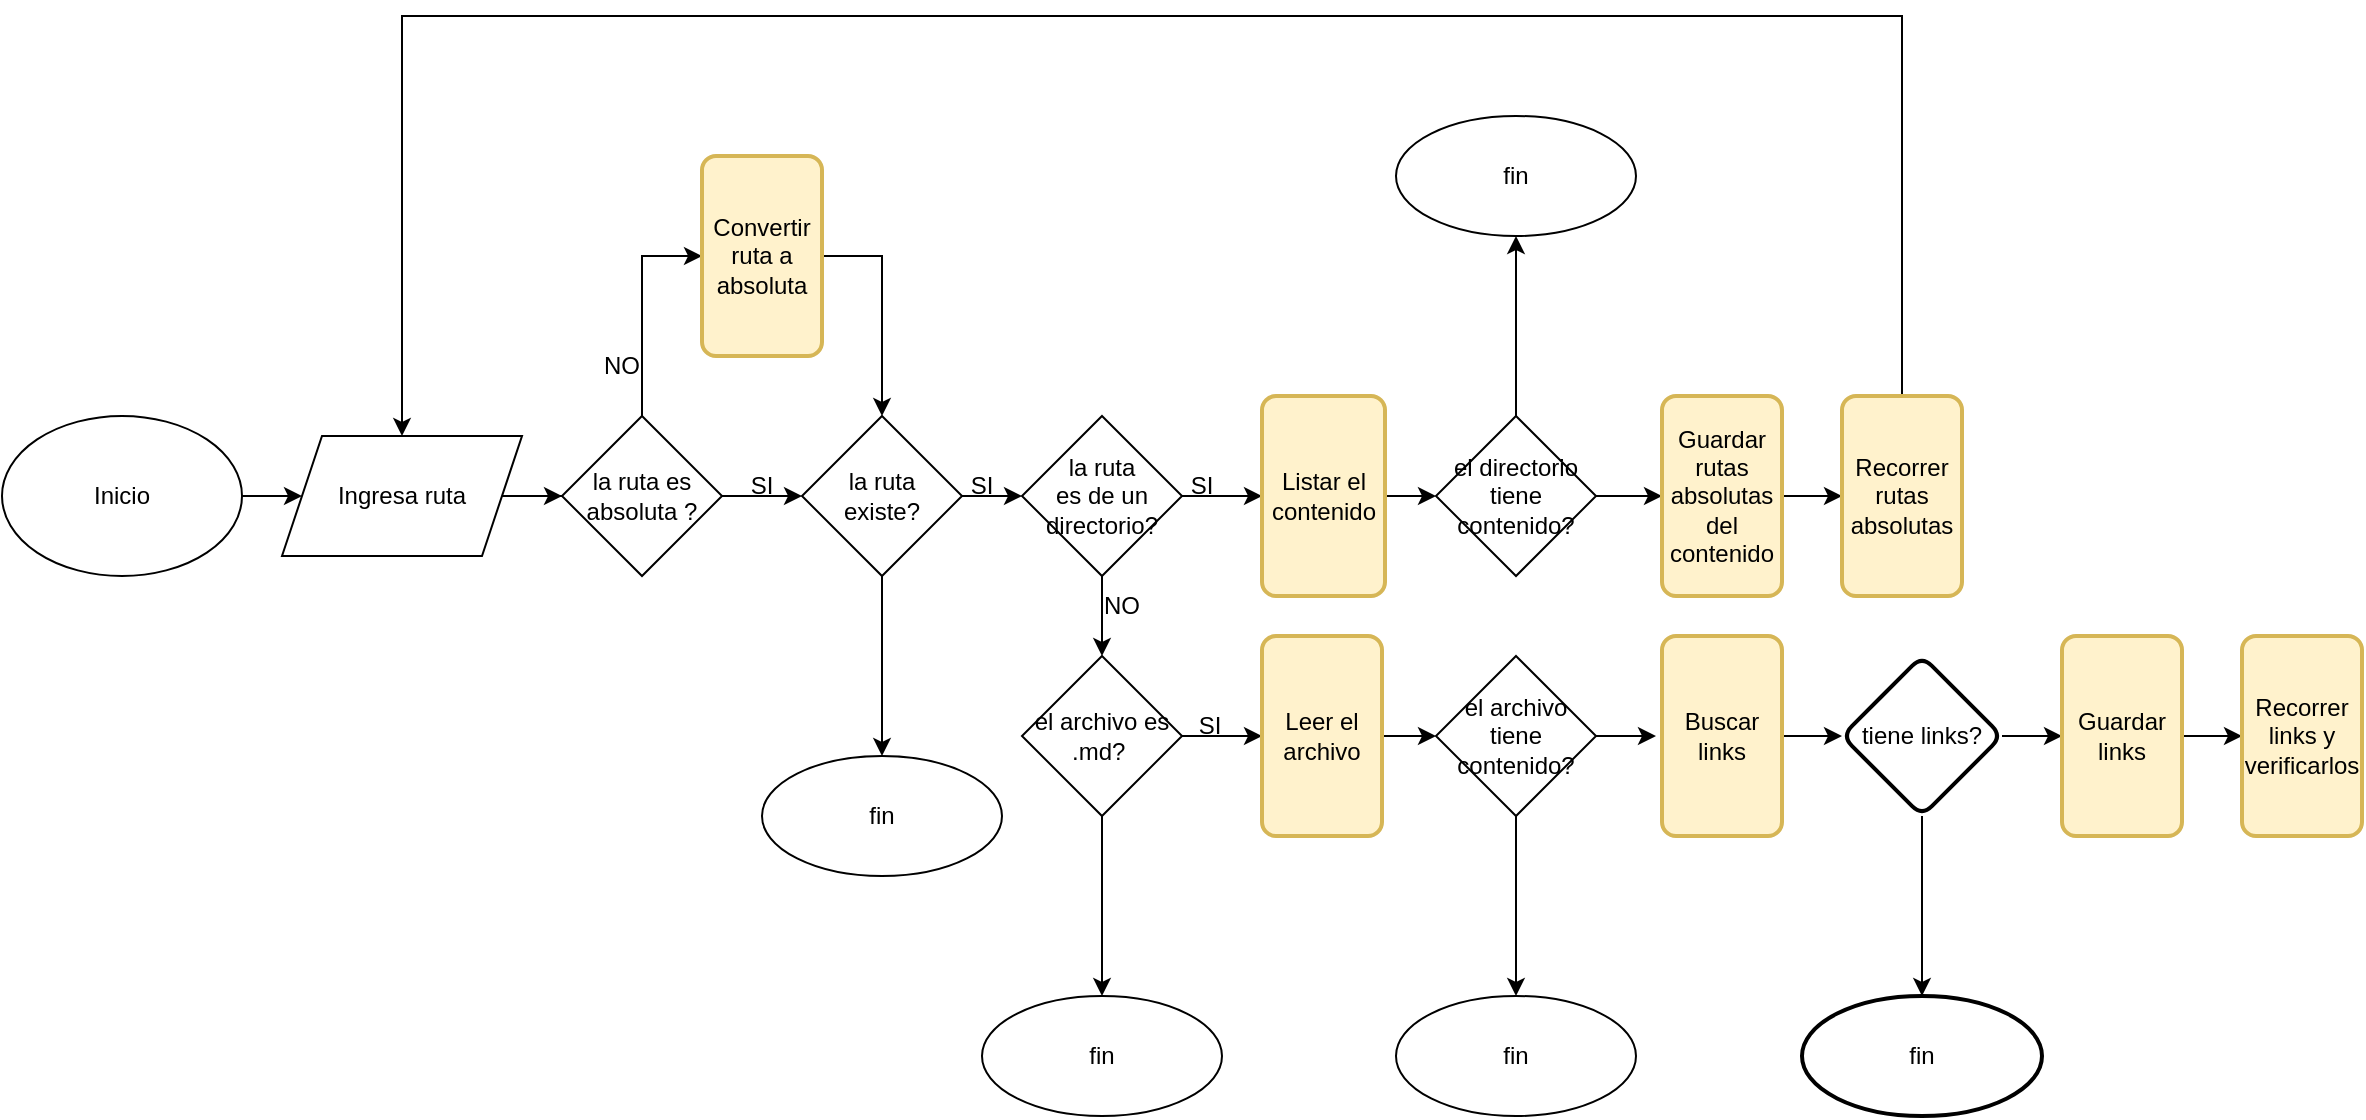 <mxfile version="20.3.0" type="github">
  <diagram id="26Ks7-_Uhja3DBGOs-ar" name="Página-1">
    <mxGraphModel dx="2249" dy="794" grid="1" gridSize="10" guides="1" tooltips="1" connect="1" arrows="1" fold="1" page="1" pageScale="1" pageWidth="827" pageHeight="1169" math="0" shadow="0">
      <root>
        <mxCell id="0" />
        <mxCell id="1" parent="0" />
        <mxCell id="2Gd0TbTfjD6tGiB_V3G2-24" value="" style="edgeStyle=orthogonalEdgeStyle;rounded=0;orthogonalLoop=1;jettySize=auto;html=1;" parent="1" source="2Gd0TbTfjD6tGiB_V3G2-1" target="2Gd0TbTfjD6tGiB_V3G2-2" edge="1">
          <mxGeometry relative="1" as="geometry" />
        </mxCell>
        <mxCell id="2Gd0TbTfjD6tGiB_V3G2-1" value="Inicio" style="ellipse;whiteSpace=wrap;html=1;" parent="1" vertex="1">
          <mxGeometry x="-220" y="280" width="120" height="80" as="geometry" />
        </mxCell>
        <mxCell id="2Gd0TbTfjD6tGiB_V3G2-19" value="" style="edgeStyle=orthogonalEdgeStyle;rounded=0;orthogonalLoop=1;jettySize=auto;html=1;" parent="1" edge="1">
          <mxGeometry relative="1" as="geometry">
            <mxPoint x="100" y="280" as="sourcePoint" />
            <mxPoint x="130" y="200" as="targetPoint" />
            <Array as="points">
              <mxPoint x="100" y="200" />
            </Array>
          </mxGeometry>
        </mxCell>
        <mxCell id="2Gd0TbTfjD6tGiB_V3G2-23" value="" style="edgeStyle=orthogonalEdgeStyle;rounded=0;orthogonalLoop=1;jettySize=auto;html=1;" parent="1" source="2Gd0TbTfjD6tGiB_V3G2-2" target="2Gd0TbTfjD6tGiB_V3G2-3" edge="1">
          <mxGeometry relative="1" as="geometry" />
        </mxCell>
        <mxCell id="2Gd0TbTfjD6tGiB_V3G2-2" value="Ingresa ruta" style="shape=parallelogram;perimeter=parallelogramPerimeter;whiteSpace=wrap;html=1;fixedSize=1;" parent="1" vertex="1">
          <mxGeometry x="-80" y="290" width="120" height="60" as="geometry" />
        </mxCell>
        <mxCell id="2Gd0TbTfjD6tGiB_V3G2-13" value="" style="edgeStyle=orthogonalEdgeStyle;rounded=0;orthogonalLoop=1;jettySize=auto;html=1;" parent="1" source="2Gd0TbTfjD6tGiB_V3G2-3" target="2Gd0TbTfjD6tGiB_V3G2-4" edge="1">
          <mxGeometry relative="1" as="geometry" />
        </mxCell>
        <mxCell id="2Gd0TbTfjD6tGiB_V3G2-3" value="la ruta es absoluta ?" style="rhombus;whiteSpace=wrap;html=1;" parent="1" vertex="1">
          <mxGeometry x="60" y="280" width="80" height="80" as="geometry" />
        </mxCell>
        <mxCell id="2Gd0TbTfjD6tGiB_V3G2-27" value="" style="edgeStyle=orthogonalEdgeStyle;rounded=0;orthogonalLoop=1;jettySize=auto;html=1;" parent="1" source="2Gd0TbTfjD6tGiB_V3G2-4" target="2Gd0TbTfjD6tGiB_V3G2-5" edge="1">
          <mxGeometry relative="1" as="geometry" />
        </mxCell>
        <mxCell id="2Gd0TbTfjD6tGiB_V3G2-37" value="" style="edgeStyle=orthogonalEdgeStyle;rounded=0;orthogonalLoop=1;jettySize=auto;html=1;" parent="1" source="2Gd0TbTfjD6tGiB_V3G2-4" target="2Gd0TbTfjD6tGiB_V3G2-36" edge="1">
          <mxGeometry relative="1" as="geometry" />
        </mxCell>
        <mxCell id="2Gd0TbTfjD6tGiB_V3G2-4" value="la ruta &lt;br&gt;existe?" style="rhombus;whiteSpace=wrap;html=1;" parent="1" vertex="1">
          <mxGeometry x="180" y="280" width="80" height="80" as="geometry" />
        </mxCell>
        <mxCell id="2Gd0TbTfjD6tGiB_V3G2-31" value="" style="edgeStyle=orthogonalEdgeStyle;rounded=0;orthogonalLoop=1;jettySize=auto;html=1;" parent="1" source="2Gd0TbTfjD6tGiB_V3G2-5" target="2Gd0TbTfjD6tGiB_V3G2-6" edge="1">
          <mxGeometry relative="1" as="geometry" />
        </mxCell>
        <mxCell id="2Gd0TbTfjD6tGiB_V3G2-48" value="" style="edgeStyle=orthogonalEdgeStyle;rounded=0;orthogonalLoop=1;jettySize=auto;html=1;" parent="1" source="2Gd0TbTfjD6tGiB_V3G2-5" target="2Gd0TbTfjD6tGiB_V3G2-47" edge="1">
          <mxGeometry relative="1" as="geometry" />
        </mxCell>
        <mxCell id="2Gd0TbTfjD6tGiB_V3G2-5" value="la ruta &lt;br&gt;es de un directorio?" style="rhombus;whiteSpace=wrap;html=1;" parent="1" vertex="1">
          <mxGeometry x="290" y="280" width="80" height="80" as="geometry" />
        </mxCell>
        <mxCell id="2Gd0TbTfjD6tGiB_V3G2-35" value="" style="edgeStyle=orthogonalEdgeStyle;rounded=0;orthogonalLoop=1;jettySize=auto;html=1;" parent="1" source="2Gd0TbTfjD6tGiB_V3G2-6" target="2Gd0TbTfjD6tGiB_V3G2-34" edge="1">
          <mxGeometry relative="1" as="geometry" />
        </mxCell>
        <mxCell id="2Gd0TbTfjD6tGiB_V3G2-45" value="" style="edgeStyle=orthogonalEdgeStyle;rounded=0;orthogonalLoop=1;jettySize=auto;html=1;" parent="1" source="2Gd0TbTfjD6tGiB_V3G2-6" target="2Gd0TbTfjD6tGiB_V3G2-43" edge="1">
          <mxGeometry relative="1" as="geometry" />
        </mxCell>
        <mxCell id="2Gd0TbTfjD6tGiB_V3G2-6" value="el archivo es .md?&amp;nbsp;" style="rhombus;whiteSpace=wrap;html=1;" parent="1" vertex="1">
          <mxGeometry x="290" y="400" width="80" height="80" as="geometry" />
        </mxCell>
        <mxCell id="2Gd0TbTfjD6tGiB_V3G2-51" value="" style="edgeStyle=orthogonalEdgeStyle;rounded=0;orthogonalLoop=1;jettySize=auto;html=1;" parent="1" source="2Gd0TbTfjD6tGiB_V3G2-7" target="2Gd0TbTfjD6tGiB_V3G2-50" edge="1">
          <mxGeometry relative="1" as="geometry" />
        </mxCell>
        <mxCell id="srfshgSeiAaZEDyUKYVY-3" value="" style="edgeStyle=orthogonalEdgeStyle;rounded=0;orthogonalLoop=1;jettySize=auto;html=1;" edge="1" parent="1" source="2Gd0TbTfjD6tGiB_V3G2-7" target="srfshgSeiAaZEDyUKYVY-1">
          <mxGeometry relative="1" as="geometry" />
        </mxCell>
        <mxCell id="2Gd0TbTfjD6tGiB_V3G2-7" value="el directorio tiene contenido?" style="rhombus;whiteSpace=wrap;html=1;" parent="1" vertex="1">
          <mxGeometry x="497" y="280" width="80" height="80" as="geometry" />
        </mxCell>
        <mxCell id="2Gd0TbTfjD6tGiB_V3G2-53" value="" style="edgeStyle=orthogonalEdgeStyle;rounded=0;orthogonalLoop=1;jettySize=auto;html=1;" parent="1" source="2Gd0TbTfjD6tGiB_V3G2-8" target="2Gd0TbTfjD6tGiB_V3G2-52" edge="1">
          <mxGeometry relative="1" as="geometry" />
        </mxCell>
        <mxCell id="2Gd0TbTfjD6tGiB_V3G2-54" value="" style="edgeStyle=orthogonalEdgeStyle;rounded=0;orthogonalLoop=1;jettySize=auto;html=1;" parent="1" source="2Gd0TbTfjD6tGiB_V3G2-8" edge="1">
          <mxGeometry relative="1" as="geometry">
            <mxPoint x="607" y="440" as="targetPoint" />
          </mxGeometry>
        </mxCell>
        <mxCell id="2Gd0TbTfjD6tGiB_V3G2-8" value="el archivo tiene contenido?" style="rhombus;whiteSpace=wrap;html=1;" parent="1" vertex="1">
          <mxGeometry x="497" y="400" width="80" height="80" as="geometry" />
        </mxCell>
        <mxCell id="2Gd0TbTfjD6tGiB_V3G2-20" style="edgeStyle=orthogonalEdgeStyle;rounded=0;orthogonalLoop=1;jettySize=auto;html=1;entryX=0.5;entryY=0;entryDx=0;entryDy=0;" parent="1" target="2Gd0TbTfjD6tGiB_V3G2-4" edge="1">
          <mxGeometry relative="1" as="geometry">
            <mxPoint x="190" y="200" as="sourcePoint" />
            <mxPoint x="220" y="270" as="targetPoint" />
            <Array as="points">
              <mxPoint x="220" y="200" />
            </Array>
          </mxGeometry>
        </mxCell>
        <mxCell id="2Gd0TbTfjD6tGiB_V3G2-25" value="SI" style="text;html=1;strokeColor=none;fillColor=none;align=center;verticalAlign=middle;whiteSpace=wrap;rounded=0;" parent="1" vertex="1">
          <mxGeometry x="130" y="300" width="60" height="30" as="geometry" />
        </mxCell>
        <mxCell id="2Gd0TbTfjD6tGiB_V3G2-26" value="NO" style="text;html=1;strokeColor=none;fillColor=none;align=center;verticalAlign=middle;whiteSpace=wrap;rounded=0;" parent="1" vertex="1">
          <mxGeometry x="60" y="240" width="60" height="30" as="geometry" />
        </mxCell>
        <mxCell id="2Gd0TbTfjD6tGiB_V3G2-28" value="SI" style="text;html=1;strokeColor=none;fillColor=none;align=center;verticalAlign=middle;whiteSpace=wrap;rounded=0;" parent="1" vertex="1">
          <mxGeometry x="240" y="300" width="60" height="30" as="geometry" />
        </mxCell>
        <mxCell id="2Gd0TbTfjD6tGiB_V3G2-32" value="NO" style="text;html=1;strokeColor=none;fillColor=none;align=center;verticalAlign=middle;whiteSpace=wrap;rounded=0;" parent="1" vertex="1">
          <mxGeometry x="310" y="360" width="60" height="30" as="geometry" />
        </mxCell>
        <mxCell id="2Gd0TbTfjD6tGiB_V3G2-33" value="SI" style="text;html=1;strokeColor=none;fillColor=none;align=center;verticalAlign=middle;whiteSpace=wrap;rounded=0;" parent="1" vertex="1">
          <mxGeometry x="350" y="300" width="60" height="30" as="geometry" />
        </mxCell>
        <mxCell id="2Gd0TbTfjD6tGiB_V3G2-34" value="fin" style="ellipse;whiteSpace=wrap;html=1;" parent="1" vertex="1">
          <mxGeometry x="270" y="570" width="120" height="60" as="geometry" />
        </mxCell>
        <mxCell id="2Gd0TbTfjD6tGiB_V3G2-36" value="fin" style="ellipse;whiteSpace=wrap;html=1;" parent="1" vertex="1">
          <mxGeometry x="160" y="450" width="120" height="60" as="geometry" />
        </mxCell>
        <mxCell id="2Gd0TbTfjD6tGiB_V3G2-39" value="SI" style="text;html=1;strokeColor=none;fillColor=none;align=center;verticalAlign=middle;whiteSpace=wrap;rounded=0;" parent="1" vertex="1">
          <mxGeometry x="354" y="420" width="60" height="30" as="geometry" />
        </mxCell>
        <mxCell id="2Gd0TbTfjD6tGiB_V3G2-46" value="" style="edgeStyle=orthogonalEdgeStyle;rounded=0;orthogonalLoop=1;jettySize=auto;html=1;" parent="1" source="2Gd0TbTfjD6tGiB_V3G2-43" target="2Gd0TbTfjD6tGiB_V3G2-8" edge="1">
          <mxGeometry relative="1" as="geometry" />
        </mxCell>
        <mxCell id="2Gd0TbTfjD6tGiB_V3G2-43" value="Leer el archivo" style="rounded=1;whiteSpace=wrap;html=1;absoluteArcSize=1;arcSize=14;strokeWidth=2;fillColor=#fff2cc;strokeColor=#d6b656;" parent="1" vertex="1">
          <mxGeometry x="410" y="390" width="60" height="100" as="geometry" />
        </mxCell>
        <mxCell id="2Gd0TbTfjD6tGiB_V3G2-44" value="Convertir ruta a absoluta" style="rounded=1;whiteSpace=wrap;html=1;absoluteArcSize=1;arcSize=14;strokeWidth=2;fillColor=#fff2cc;strokeColor=#d6b656;" parent="1" vertex="1">
          <mxGeometry x="130" y="150" width="60" height="100" as="geometry" />
        </mxCell>
        <mxCell id="2Gd0TbTfjD6tGiB_V3G2-49" value="" style="edgeStyle=orthogonalEdgeStyle;rounded=0;orthogonalLoop=1;jettySize=auto;html=1;" parent="1" source="2Gd0TbTfjD6tGiB_V3G2-47" target="2Gd0TbTfjD6tGiB_V3G2-7" edge="1">
          <mxGeometry relative="1" as="geometry" />
        </mxCell>
        <mxCell id="2Gd0TbTfjD6tGiB_V3G2-47" value="Listar el contenido" style="rounded=1;whiteSpace=wrap;html=1;absoluteArcSize=1;arcSize=14;strokeWidth=2;fillColor=#fff2cc;strokeColor=#d6b656;" parent="1" vertex="1">
          <mxGeometry x="410" y="270" width="61.5" height="100" as="geometry" />
        </mxCell>
        <mxCell id="2Gd0TbTfjD6tGiB_V3G2-50" value="fin" style="ellipse;whiteSpace=wrap;html=1;" parent="1" vertex="1">
          <mxGeometry x="477" y="130" width="120" height="60" as="geometry" />
        </mxCell>
        <mxCell id="2Gd0TbTfjD6tGiB_V3G2-52" value="fin" style="ellipse;whiteSpace=wrap;html=1;" parent="1" vertex="1">
          <mxGeometry x="477" y="570" width="120" height="60" as="geometry" />
        </mxCell>
        <mxCell id="2Gd0TbTfjD6tGiB_V3G2-57" value="" style="edgeStyle=orthogonalEdgeStyle;rounded=0;orthogonalLoop=1;jettySize=auto;html=1;" parent="1" source="2Gd0TbTfjD6tGiB_V3G2-55" target="2Gd0TbTfjD6tGiB_V3G2-56" edge="1">
          <mxGeometry relative="1" as="geometry" />
        </mxCell>
        <mxCell id="2Gd0TbTfjD6tGiB_V3G2-55" value="Buscar links" style="rounded=1;whiteSpace=wrap;html=1;absoluteArcSize=1;arcSize=14;strokeWidth=2;fillColor=#fff2cc;strokeColor=#d6b656;" parent="1" vertex="1">
          <mxGeometry x="610" y="390" width="60" height="100" as="geometry" />
        </mxCell>
        <mxCell id="2Gd0TbTfjD6tGiB_V3G2-59" value="" style="edgeStyle=orthogonalEdgeStyle;rounded=0;orthogonalLoop=1;jettySize=auto;html=1;" parent="1" source="2Gd0TbTfjD6tGiB_V3G2-56" target="2Gd0TbTfjD6tGiB_V3G2-58" edge="1">
          <mxGeometry relative="1" as="geometry" />
        </mxCell>
        <mxCell id="2Gd0TbTfjD6tGiB_V3G2-65" value="" style="edgeStyle=orthogonalEdgeStyle;rounded=0;orthogonalLoop=1;jettySize=auto;html=1;" parent="1" source="2Gd0TbTfjD6tGiB_V3G2-56" target="2Gd0TbTfjD6tGiB_V3G2-64" edge="1">
          <mxGeometry relative="1" as="geometry" />
        </mxCell>
        <mxCell id="2Gd0TbTfjD6tGiB_V3G2-56" value="tiene links?" style="rhombus;whiteSpace=wrap;html=1;rounded=1;arcSize=14;strokeWidth=2;" parent="1" vertex="1">
          <mxGeometry x="700" y="400" width="80" height="80" as="geometry" />
        </mxCell>
        <mxCell id="2Gd0TbTfjD6tGiB_V3G2-58" value="fin" style="ellipse;whiteSpace=wrap;html=1;rounded=1;arcSize=14;strokeWidth=2;" parent="1" vertex="1">
          <mxGeometry x="680" y="570" width="120" height="60" as="geometry" />
        </mxCell>
        <mxCell id="2Gd0TbTfjD6tGiB_V3G2-67" value="" style="edgeStyle=orthogonalEdgeStyle;rounded=0;orthogonalLoop=1;jettySize=auto;html=1;" parent="1" source="2Gd0TbTfjD6tGiB_V3G2-64" target="2Gd0TbTfjD6tGiB_V3G2-66" edge="1">
          <mxGeometry relative="1" as="geometry" />
        </mxCell>
        <mxCell id="2Gd0TbTfjD6tGiB_V3G2-64" value="Guardar links" style="rounded=1;whiteSpace=wrap;html=1;absoluteArcSize=1;arcSize=14;strokeWidth=2;fillColor=#fff2cc;strokeColor=#d6b656;" parent="1" vertex="1">
          <mxGeometry x="810" y="390" width="60" height="100" as="geometry" />
        </mxCell>
        <mxCell id="2Gd0TbTfjD6tGiB_V3G2-66" value="Recorrer links y verificarlos" style="rounded=1;whiteSpace=wrap;html=1;absoluteArcSize=1;arcSize=14;strokeWidth=2;fillColor=#fff2cc;strokeColor=#d6b656;" parent="1" vertex="1">
          <mxGeometry x="900" y="390" width="60" height="100" as="geometry" />
        </mxCell>
        <mxCell id="srfshgSeiAaZEDyUKYVY-4" value="" style="edgeStyle=orthogonalEdgeStyle;rounded=0;orthogonalLoop=1;jettySize=auto;html=1;" edge="1" parent="1" source="srfshgSeiAaZEDyUKYVY-1" target="srfshgSeiAaZEDyUKYVY-2">
          <mxGeometry relative="1" as="geometry" />
        </mxCell>
        <mxCell id="srfshgSeiAaZEDyUKYVY-1" value="Guardar rutas absolutas del contenido" style="rounded=1;whiteSpace=wrap;html=1;absoluteArcSize=1;arcSize=14;strokeWidth=2;fillColor=#fff2cc;strokeColor=#d6b656;" vertex="1" parent="1">
          <mxGeometry x="610" y="270" width="60" height="100" as="geometry" />
        </mxCell>
        <mxCell id="srfshgSeiAaZEDyUKYVY-5" style="edgeStyle=orthogonalEdgeStyle;rounded=0;orthogonalLoop=1;jettySize=auto;html=1;entryX=0.5;entryY=0;entryDx=0;entryDy=0;" edge="1" parent="1" source="srfshgSeiAaZEDyUKYVY-2" target="2Gd0TbTfjD6tGiB_V3G2-2">
          <mxGeometry relative="1" as="geometry">
            <Array as="points">
              <mxPoint x="730" y="80" />
              <mxPoint x="-20" y="80" />
            </Array>
          </mxGeometry>
        </mxCell>
        <mxCell id="srfshgSeiAaZEDyUKYVY-2" value="Recorrer rutas absolutas" style="rounded=1;whiteSpace=wrap;html=1;absoluteArcSize=1;arcSize=14;strokeWidth=2;fillColor=#fff2cc;strokeColor=#d6b656;" vertex="1" parent="1">
          <mxGeometry x="700" y="270" width="60" height="100" as="geometry" />
        </mxCell>
      </root>
    </mxGraphModel>
  </diagram>
</mxfile>
